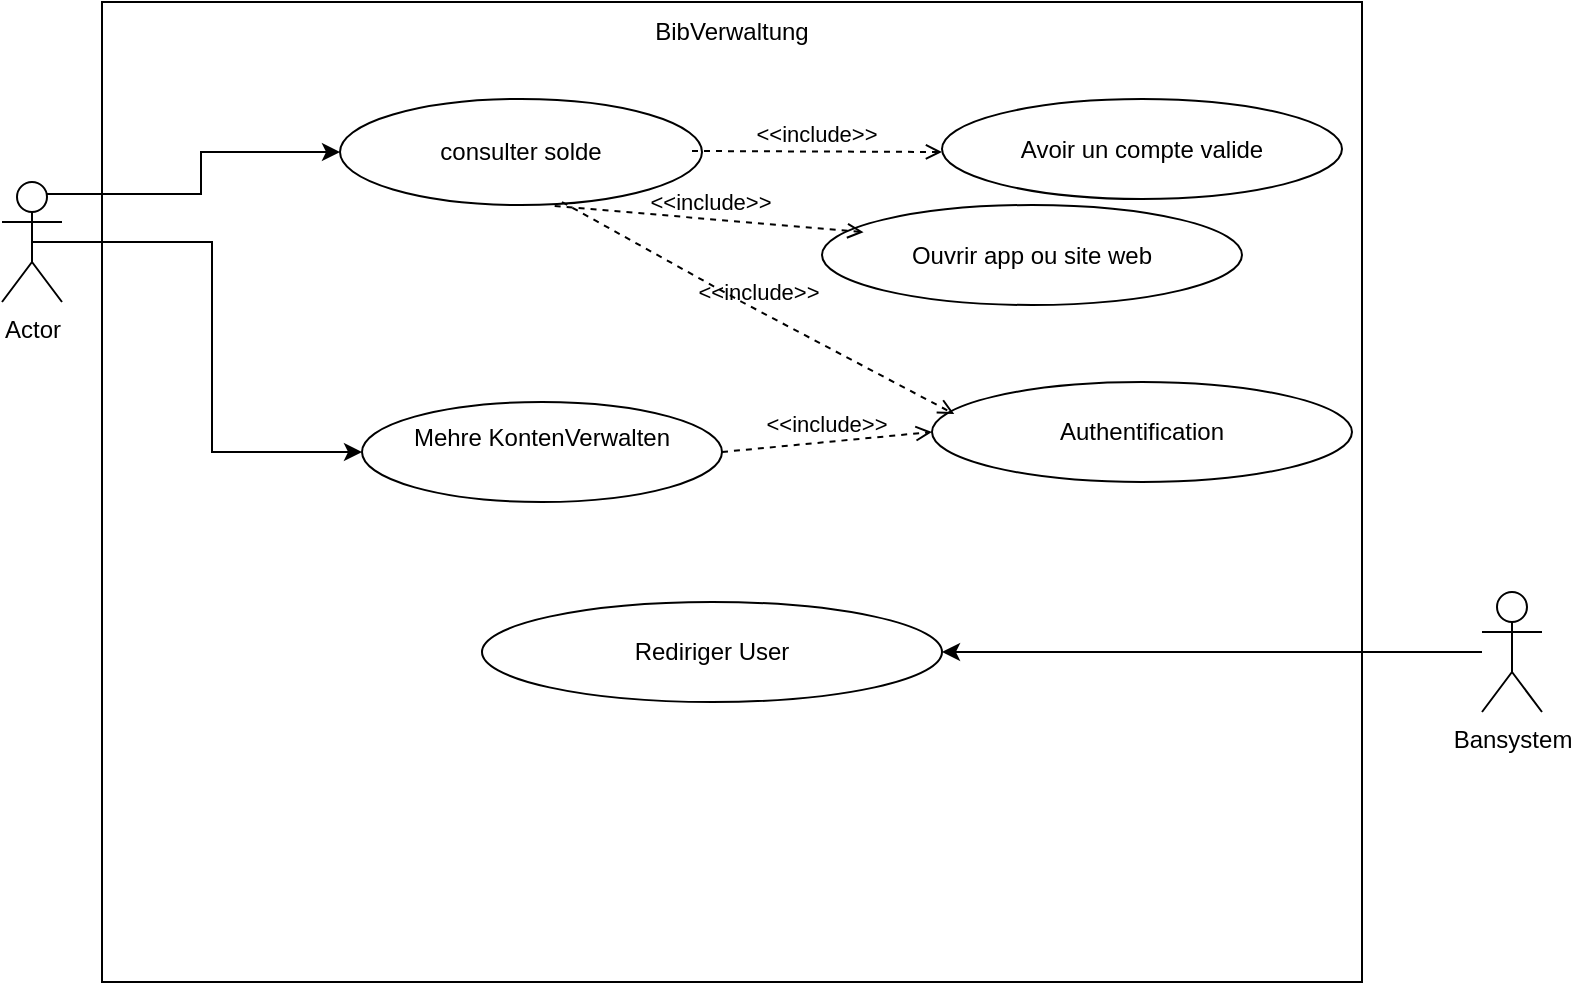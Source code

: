 <mxfile version="26.0.8">
  <diagram name="Seite-1" id="9cuLkYfoHWxXVGXHcsbS">
    <mxGraphModel dx="1282" dy="531" grid="1" gridSize="10" guides="1" tooltips="1" connect="1" arrows="1" fold="1" page="1" pageScale="1" pageWidth="827" pageHeight="1169" math="0" shadow="0">
      <root>
        <mxCell id="0" />
        <mxCell id="1" parent="0" />
        <mxCell id="3Ji4l95xFJ8GpqIVmqsu-7" value="BibVerwaltung&lt;div&gt;&lt;br&gt;&lt;/div&gt;&lt;div&gt;&lt;br&gt;&lt;/div&gt;&lt;div&gt;&lt;br&gt;&lt;/div&gt;&lt;div&gt;&lt;br&gt;&lt;/div&gt;&lt;div&gt;&lt;br&gt;&lt;/div&gt;&lt;div&gt;&lt;br&gt;&lt;/div&gt;&lt;div&gt;&lt;br&gt;&lt;/div&gt;&lt;div&gt;&lt;br&gt;&lt;/div&gt;&lt;div&gt;&lt;br&gt;&lt;/div&gt;&lt;div&gt;&lt;br&gt;&lt;/div&gt;&lt;div&gt;&lt;br&gt;&lt;/div&gt;&lt;div&gt;&lt;br&gt;&lt;/div&gt;&lt;div&gt;&lt;br&gt;&lt;/div&gt;&lt;div&gt;&lt;br&gt;&lt;/div&gt;&lt;div&gt;&lt;br&gt;&lt;/div&gt;&lt;div&gt;&lt;br&gt;&lt;/div&gt;&lt;div&gt;&lt;br&gt;&lt;/div&gt;&lt;div&gt;&lt;br&gt;&lt;/div&gt;&lt;div&gt;&lt;br&gt;&lt;/div&gt;&lt;div&gt;&lt;br&gt;&lt;/div&gt;&lt;div&gt;&lt;br&gt;&lt;/div&gt;&lt;div&gt;&lt;br&gt;&lt;/div&gt;&lt;div&gt;&lt;br&gt;&lt;/div&gt;&lt;div&gt;&lt;br&gt;&lt;/div&gt;&lt;div&gt;&lt;br&gt;&lt;/div&gt;&lt;div&gt;&lt;br&gt;&lt;/div&gt;&lt;div&gt;&lt;br&gt;&lt;/div&gt;&lt;div&gt;&lt;br&gt;&lt;/div&gt;&lt;div&gt;&lt;br&gt;&lt;/div&gt;&lt;div&gt;&lt;br&gt;&lt;/div&gt;&lt;div&gt;&lt;br&gt;&lt;/div&gt;&lt;div&gt;&lt;br&gt;&lt;/div&gt;" style="rounded=0;whiteSpace=wrap;html=1;" vertex="1" parent="1">
          <mxGeometry x="70" y="120" width="630" height="490" as="geometry" />
        </mxCell>
        <mxCell id="3Ji4l95xFJ8GpqIVmqsu-33" style="edgeStyle=orthogonalEdgeStyle;rounded=0;orthogonalLoop=1;jettySize=auto;html=1;exitX=0.75;exitY=0.1;exitDx=0;exitDy=0;exitPerimeter=0;entryX=0;entryY=0.5;entryDx=0;entryDy=0;" edge="1" parent="1" source="3Ji4l95xFJ8GpqIVmqsu-8" target="3Ji4l95xFJ8GpqIVmqsu-10">
          <mxGeometry relative="1" as="geometry" />
        </mxCell>
        <mxCell id="3Ji4l95xFJ8GpqIVmqsu-34" style="edgeStyle=orthogonalEdgeStyle;rounded=0;orthogonalLoop=1;jettySize=auto;html=1;exitX=0.5;exitY=0.5;exitDx=0;exitDy=0;exitPerimeter=0;entryX=0;entryY=0.5;entryDx=0;entryDy=0;" edge="1" parent="1" source="3Ji4l95xFJ8GpqIVmqsu-8" target="3Ji4l95xFJ8GpqIVmqsu-19">
          <mxGeometry relative="1" as="geometry" />
        </mxCell>
        <mxCell id="3Ji4l95xFJ8GpqIVmqsu-8" value="Actor" style="shape=umlActor;verticalLabelPosition=bottom;verticalAlign=top;html=1;outlineConnect=0;" vertex="1" parent="1">
          <mxGeometry x="20" y="210" width="30" height="60" as="geometry" />
        </mxCell>
        <mxCell id="3Ji4l95xFJ8GpqIVmqsu-10" value="consulter solde" style="ellipse;whiteSpace=wrap;html=1;" vertex="1" parent="1">
          <mxGeometry x="189" y="168.5" width="181" height="53" as="geometry" />
        </mxCell>
        <mxCell id="3Ji4l95xFJ8GpqIVmqsu-11" value="Avoir un compte valide" style="ellipse;whiteSpace=wrap;html=1;" vertex="1" parent="1">
          <mxGeometry x="490" y="168.5" width="200" height="50" as="geometry" />
        </mxCell>
        <mxCell id="3Ji4l95xFJ8GpqIVmqsu-12" value="Ouvrir app ou site web" style="ellipse;whiteSpace=wrap;html=1;" vertex="1" parent="1">
          <mxGeometry x="430" y="221.5" width="210" height="50" as="geometry" />
        </mxCell>
        <mxCell id="3Ji4l95xFJ8GpqIVmqsu-15" value="&amp;lt;&amp;lt;include&amp;gt;&amp;gt;" style="html=1;verticalAlign=bottom;labelBackgroundColor=none;endArrow=open;endFill=0;dashed=1;rounded=0;" edge="1" parent="1">
          <mxGeometry width="160" relative="1" as="geometry">
            <mxPoint x="365" y="194.5" as="sourcePoint" />
            <mxPoint x="490" y="195" as="targetPoint" />
          </mxGeometry>
        </mxCell>
        <mxCell id="3Ji4l95xFJ8GpqIVmqsu-16" value="&amp;lt;&amp;lt;include&amp;gt;&amp;gt;" style="html=1;verticalAlign=bottom;labelBackgroundColor=none;endArrow=open;endFill=0;dashed=1;rounded=0;exitX=0.593;exitY=1.009;exitDx=0;exitDy=0;exitPerimeter=0;entryX=0.099;entryY=0.272;entryDx=0;entryDy=0;entryPerimeter=0;" edge="1" parent="1" source="3Ji4l95xFJ8GpqIVmqsu-10" target="3Ji4l95xFJ8GpqIVmqsu-12">
          <mxGeometry width="160" relative="1" as="geometry">
            <mxPoint x="250" y="270" as="sourcePoint" />
            <mxPoint x="410" y="270" as="targetPoint" />
          </mxGeometry>
        </mxCell>
        <mxCell id="3Ji4l95xFJ8GpqIVmqsu-18" value="Authentification" style="ellipse;whiteSpace=wrap;html=1;" vertex="1" parent="1">
          <mxGeometry x="485" y="310" width="210" height="50" as="geometry" />
        </mxCell>
        <mxCell id="3Ji4l95xFJ8GpqIVmqsu-19" value="Mehre KontenVerwalten&lt;div&gt;&lt;br&gt;&lt;/div&gt;" style="ellipse;whiteSpace=wrap;html=1;" vertex="1" parent="1">
          <mxGeometry x="200" y="320" width="180" height="50" as="geometry" />
        </mxCell>
        <mxCell id="3Ji4l95xFJ8GpqIVmqsu-20" value="&amp;lt;&amp;lt;include&amp;gt;&amp;gt;" style="html=1;verticalAlign=bottom;labelBackgroundColor=none;endArrow=open;endFill=0;dashed=1;rounded=0;entryX=0;entryY=0.5;entryDx=0;entryDy=0;exitX=1;exitY=0.5;exitDx=0;exitDy=0;" edge="1" parent="1" source="3Ji4l95xFJ8GpqIVmqsu-19" target="3Ji4l95xFJ8GpqIVmqsu-18">
          <mxGeometry width="160" relative="1" as="geometry">
            <mxPoint x="340" y="360" as="sourcePoint" />
            <mxPoint x="500" y="360" as="targetPoint" />
            <Array as="points" />
          </mxGeometry>
        </mxCell>
        <mxCell id="3Ji4l95xFJ8GpqIVmqsu-21" value="&amp;lt;&amp;lt;include&amp;gt;&amp;gt;" style="html=1;verticalAlign=bottom;labelBackgroundColor=none;endArrow=open;endFill=0;dashed=1;rounded=0;entryX=0.053;entryY=0.32;entryDx=0;entryDy=0;entryPerimeter=0;" edge="1" parent="1" target="3Ji4l95xFJ8GpqIVmqsu-18">
          <mxGeometry width="160" relative="1" as="geometry">
            <mxPoint x="300" y="220" as="sourcePoint" />
            <mxPoint x="500" y="360" as="targetPoint" />
            <Array as="points">
              <mxPoint x="390" y="270" />
            </Array>
          </mxGeometry>
        </mxCell>
        <mxCell id="3Ji4l95xFJ8GpqIVmqsu-30" style="edgeStyle=orthogonalEdgeStyle;rounded=0;orthogonalLoop=1;jettySize=auto;html=1;entryX=1;entryY=0.5;entryDx=0;entryDy=0;" edge="1" parent="1" source="3Ji4l95xFJ8GpqIVmqsu-23" target="3Ji4l95xFJ8GpqIVmqsu-29">
          <mxGeometry relative="1" as="geometry">
            <mxPoint x="760" y="360" as="targetPoint" />
          </mxGeometry>
        </mxCell>
        <mxCell id="3Ji4l95xFJ8GpqIVmqsu-23" value="Bansystem" style="shape=umlActor;verticalLabelPosition=bottom;verticalAlign=top;html=1;outlineConnect=0;" vertex="1" parent="1">
          <mxGeometry x="760" y="415" width="30" height="60" as="geometry" />
        </mxCell>
        <mxCell id="3Ji4l95xFJ8GpqIVmqsu-29" value="Rediriger User" style="ellipse;whiteSpace=wrap;html=1;" vertex="1" parent="1">
          <mxGeometry x="260" y="420" width="230" height="50" as="geometry" />
        </mxCell>
      </root>
    </mxGraphModel>
  </diagram>
</mxfile>
